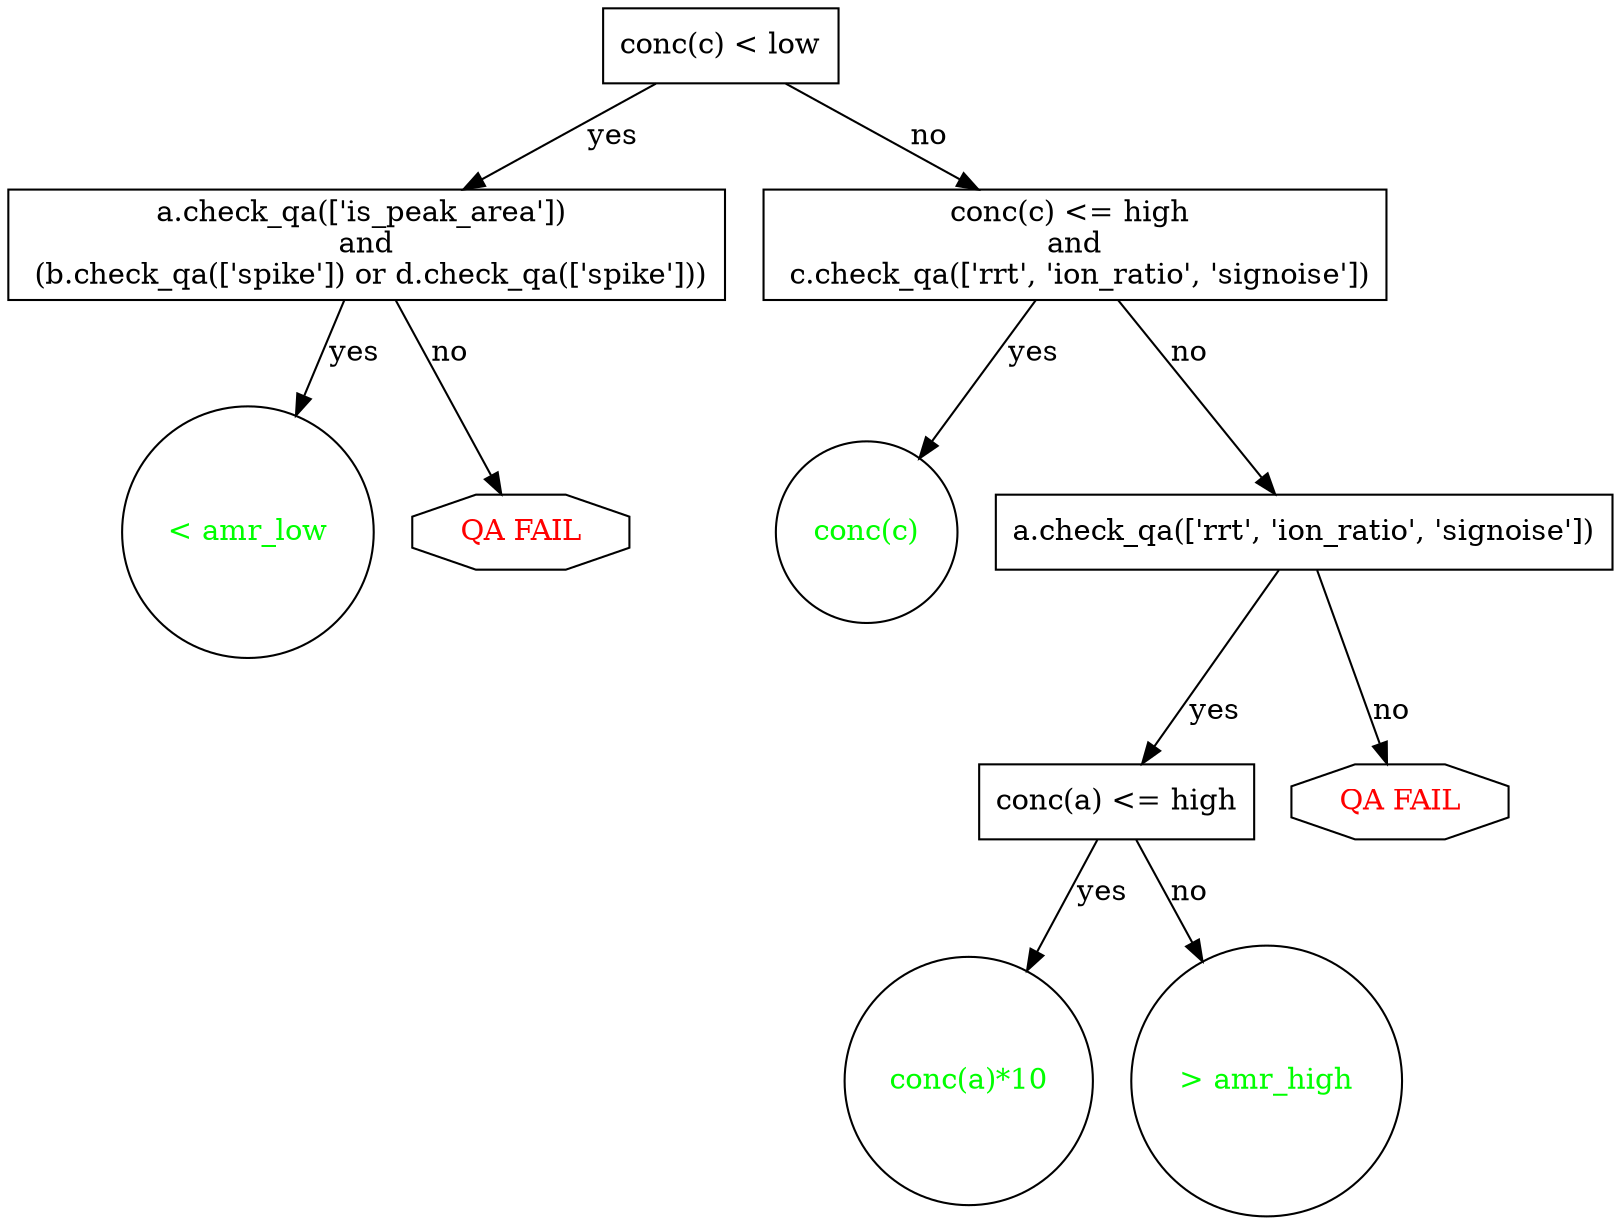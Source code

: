 digraph {

  node [shape = "box", order = "in"];

  Start [label = "conc(c) < low"];

  Start -> Level1b [label = "yes"];
  Level1b [label = "a.check_qa(['is_peak_area']) \nand\n (b.check_qa(['spike']) or d.check_qa(['spike']))"];

  Start -> Level1a [label = "no"];
  Level1a [label = "conc(c) <= high \nand\n c.check_qa(['rrt', 'ion_ratio', 'signoise'])"];

  Level1b -> Level2b [label = "yes"];
  Level2b [label = "< amr_low", shape = "circle", fontcolor = "green"];

  Level1b -> Level2c [label = "no"];
  Level2c [label = "QA FAIL", shape = "octagon", fontcolor = "red"];

  Level1a -> Level2d [label = "yes"];
  Level2d [label = "conc(c)", shape = "circle", fontcolor = "green"];

  Level1a -> Level2a [label= "no" ];
  Level2a [label = "a.check_qa(['rrt', 'ion_ratio', 'signoise'])"];

  Level2a -> Level3b [label = "yes"];
  Level3b [label = "conc(a) <= high"];

  Level2a -> Level3a [label = "no"];
  Level3a [label = "QA FAIL", shape = "octagon", fontcolor = "red"];

  Level3b -> Level4a [label = "yes"];
  Level4a [label = "conc(a)*10", shape = "circle", fontcolor = "green"];

  Level3b -> Level4b [label = "no"];
  Level4b [label = "> amr_high", shape = "circle", fontcolor = "green"];
}

